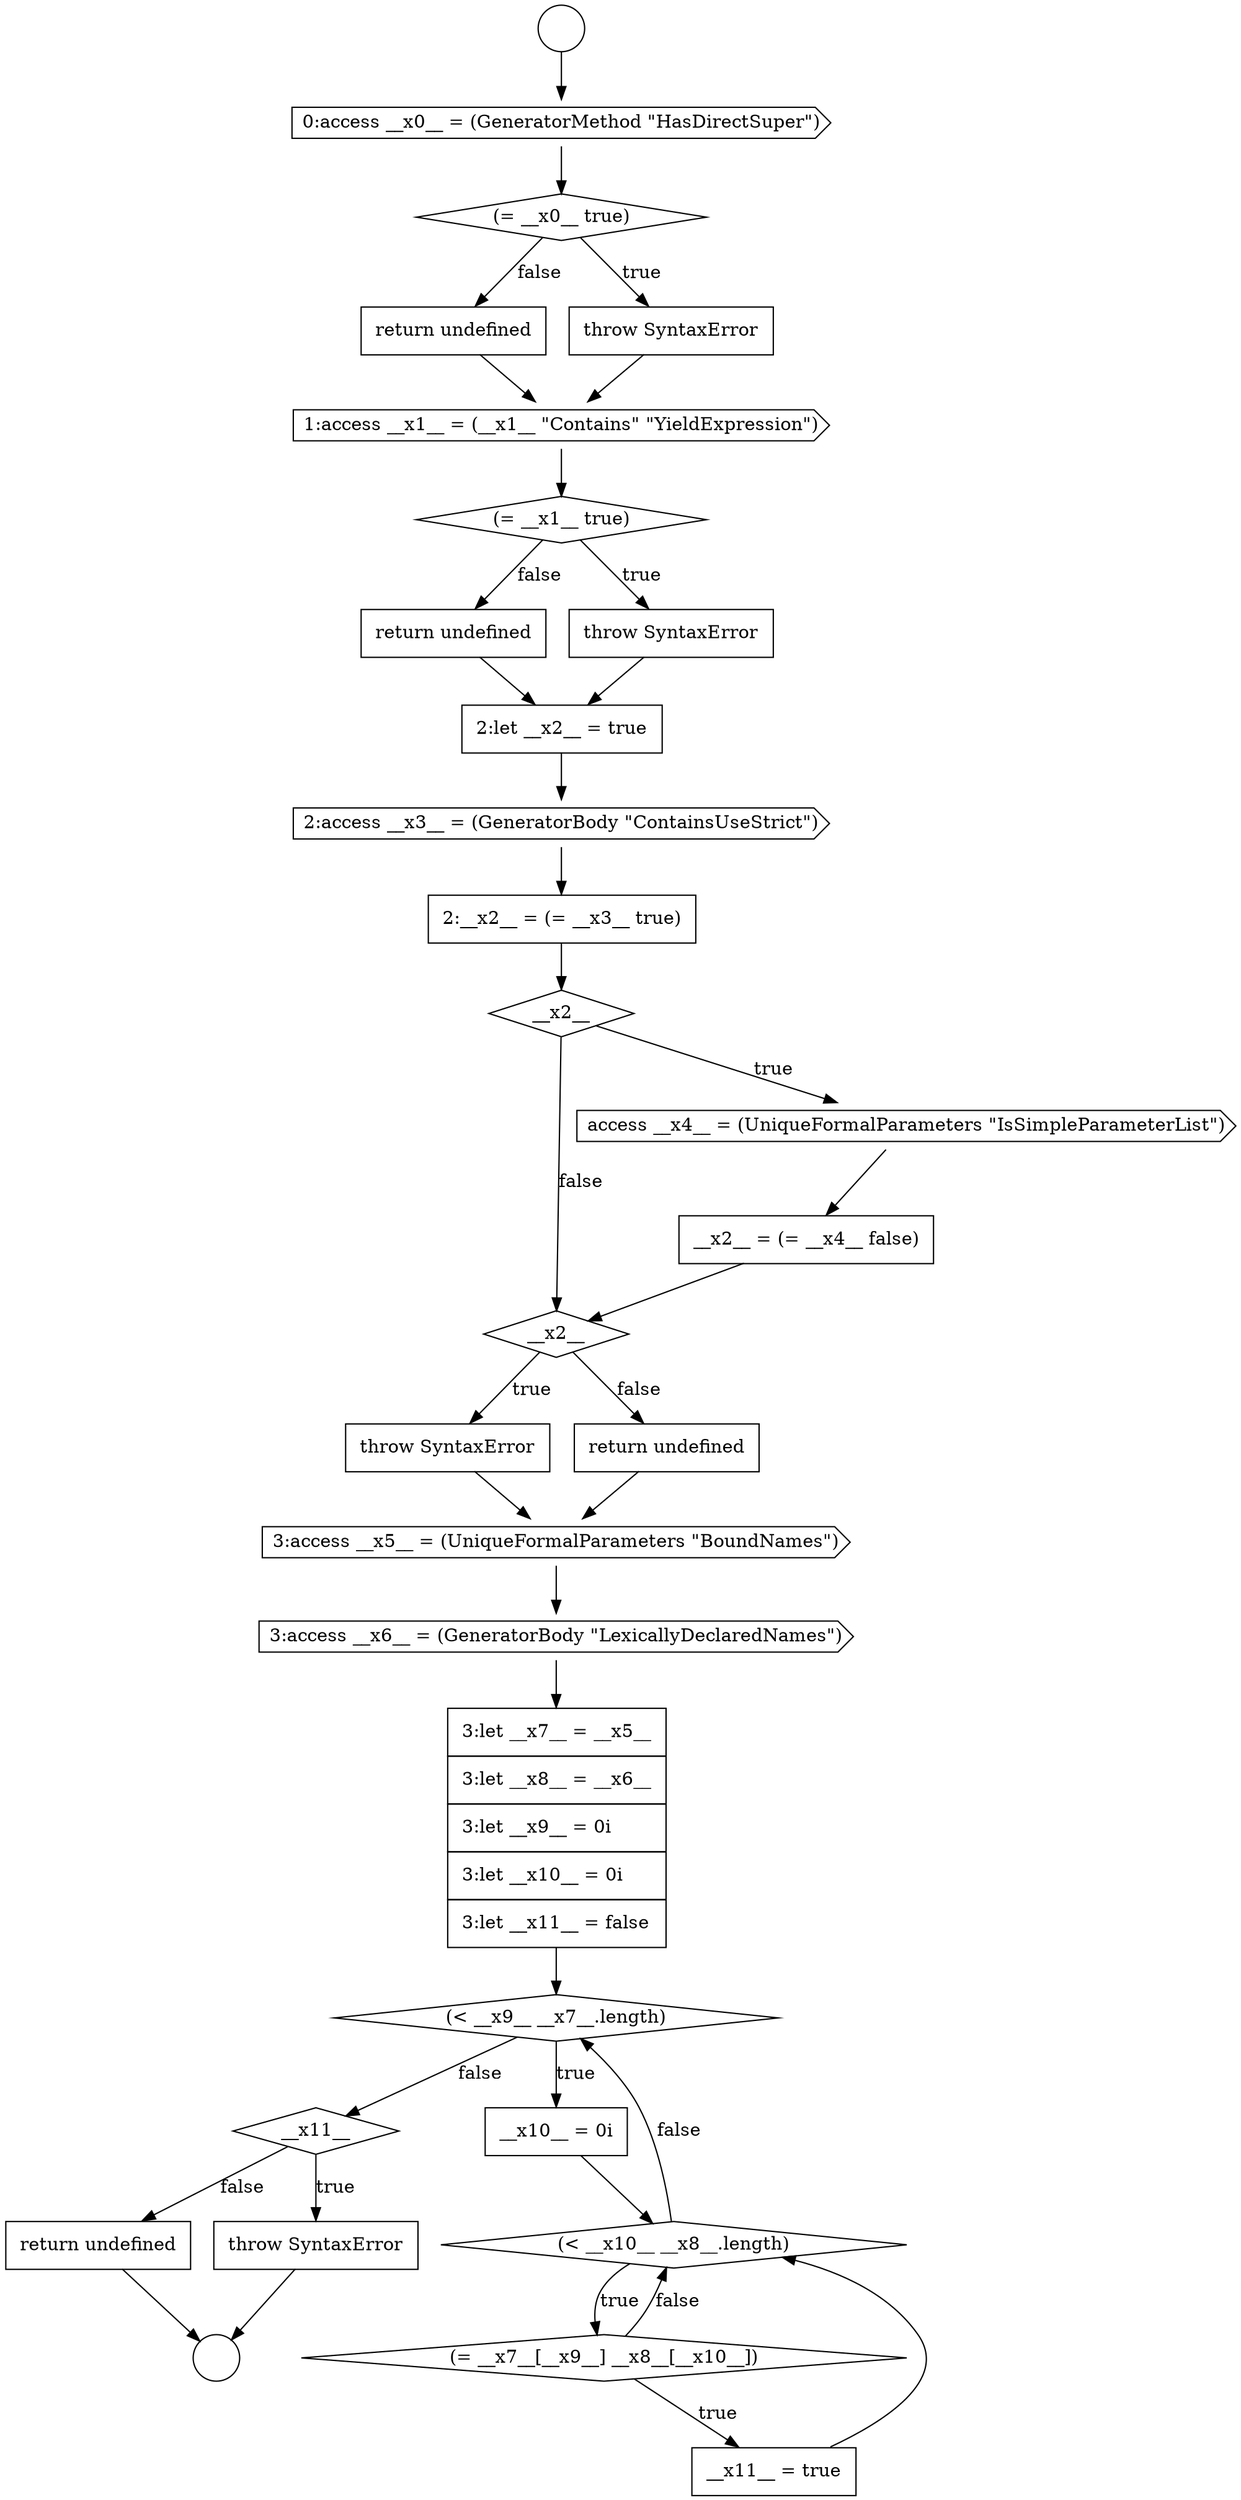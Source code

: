 digraph {
  node19726 [shape=diamond, label=<<font color="black">__x2__</font>> color="black" fillcolor="white" style=filled]
  node19713 [shape=diamond, label=<<font color="black">(= __x0__ true)</font>> color="black" fillcolor="white" style=filled]
  node19722 [shape=none, margin=0, label=<<font color="black">
    <table border="0" cellborder="1" cellspacing="0" cellpadding="10">
      <tr><td align="left">2:__x2__ = (= __x3__ true)</td></tr>
    </table>
  </font>> color="black" fillcolor="white" style=filled]
  node19732 [shape=diamond, label=<<font color="black">(&lt; __x9__ __x7__.length)</font>> color="black" fillcolor="white" style=filled]
  node19710 [shape=circle label=" " color="black" fillcolor="white" style=filled]
  node19739 [shape=none, margin=0, label=<<font color="black">
    <table border="0" cellborder="1" cellspacing="0" cellpadding="10">
      <tr><td align="left">return undefined</td></tr>
    </table>
  </font>> color="black" fillcolor="white" style=filled]
  node19727 [shape=none, margin=0, label=<<font color="black">
    <table border="0" cellborder="1" cellspacing="0" cellpadding="10">
      <tr><td align="left">throw SyntaxError</td></tr>
    </table>
  </font>> color="black" fillcolor="white" style=filled]
  node19735 [shape=diamond, label=<<font color="black">(= __x7__[__x9__] __x8__[__x10__])</font>> color="black" fillcolor="white" style=filled]
  node19711 [shape=circle label=" " color="black" fillcolor="white" style=filled]
  node19723 [shape=diamond, label=<<font color="black">__x2__</font>> color="black" fillcolor="white" style=filled]
  node19728 [shape=none, margin=0, label=<<font color="black">
    <table border="0" cellborder="1" cellspacing="0" cellpadding="10">
      <tr><td align="left">return undefined</td></tr>
    </table>
  </font>> color="black" fillcolor="white" style=filled]
  node19715 [shape=none, margin=0, label=<<font color="black">
    <table border="0" cellborder="1" cellspacing="0" cellpadding="10">
      <tr><td align="left">return undefined</td></tr>
    </table>
  </font>> color="black" fillcolor="white" style=filled]
  node19737 [shape=diamond, label=<<font color="black">__x11__</font>> color="black" fillcolor="white" style=filled]
  node19734 [shape=diamond, label=<<font color="black">(&lt; __x10__ __x8__.length)</font>> color="black" fillcolor="white" style=filled]
  node19725 [shape=none, margin=0, label=<<font color="black">
    <table border="0" cellborder="1" cellspacing="0" cellpadding="10">
      <tr><td align="left">__x2__ = (= __x4__ false)</td></tr>
    </table>
  </font>> color="black" fillcolor="white" style=filled]
  node19738 [shape=none, margin=0, label=<<font color="black">
    <table border="0" cellborder="1" cellspacing="0" cellpadding="10">
      <tr><td align="left">throw SyntaxError</td></tr>
    </table>
  </font>> color="black" fillcolor="white" style=filled]
  node19721 [shape=cds, label=<<font color="black">2:access __x3__ = (GeneratorBody &quot;ContainsUseStrict&quot;)</font>> color="black" fillcolor="white" style=filled]
  node19730 [shape=cds, label=<<font color="black">3:access __x6__ = (GeneratorBody &quot;LexicallyDeclaredNames&quot;)</font>> color="black" fillcolor="white" style=filled]
  node19719 [shape=none, margin=0, label=<<font color="black">
    <table border="0" cellborder="1" cellspacing="0" cellpadding="10">
      <tr><td align="left">return undefined</td></tr>
    </table>
  </font>> color="black" fillcolor="white" style=filled]
  node19736 [shape=none, margin=0, label=<<font color="black">
    <table border="0" cellborder="1" cellspacing="0" cellpadding="10">
      <tr><td align="left">__x11__ = true</td></tr>
    </table>
  </font>> color="black" fillcolor="white" style=filled]
  node19717 [shape=diamond, label=<<font color="black">(= __x1__ true)</font>> color="black" fillcolor="white" style=filled]
  node19714 [shape=none, margin=0, label=<<font color="black">
    <table border="0" cellborder="1" cellspacing="0" cellpadding="10">
      <tr><td align="left">throw SyntaxError</td></tr>
    </table>
  </font>> color="black" fillcolor="white" style=filled]
  node19729 [shape=cds, label=<<font color="black">3:access __x5__ = (UniqueFormalParameters &quot;BoundNames&quot;)</font>> color="black" fillcolor="white" style=filled]
  node19716 [shape=cds, label=<<font color="black">1:access __x1__ = (__x1__ &quot;Contains&quot; &quot;YieldExpression&quot;)</font>> color="black" fillcolor="white" style=filled]
  node19731 [shape=none, margin=0, label=<<font color="black">
    <table border="0" cellborder="1" cellspacing="0" cellpadding="10">
      <tr><td align="left">3:let __x7__ = __x5__</td></tr>
      <tr><td align="left">3:let __x8__ = __x6__</td></tr>
      <tr><td align="left">3:let __x9__ = 0i</td></tr>
      <tr><td align="left">3:let __x10__ = 0i</td></tr>
      <tr><td align="left">3:let __x11__ = false</td></tr>
    </table>
  </font>> color="black" fillcolor="white" style=filled]
  node19724 [shape=cds, label=<<font color="black">access __x4__ = (UniqueFormalParameters &quot;IsSimpleParameterList&quot;)</font>> color="black" fillcolor="white" style=filled]
  node19712 [shape=cds, label=<<font color="black">0:access __x0__ = (GeneratorMethod &quot;HasDirectSuper&quot;)</font>> color="black" fillcolor="white" style=filled]
  node19718 [shape=none, margin=0, label=<<font color="black">
    <table border="0" cellborder="1" cellspacing="0" cellpadding="10">
      <tr><td align="left">throw SyntaxError</td></tr>
    </table>
  </font>> color="black" fillcolor="white" style=filled]
  node19720 [shape=none, margin=0, label=<<font color="black">
    <table border="0" cellborder="1" cellspacing="0" cellpadding="10">
      <tr><td align="left">2:let __x2__ = true</td></tr>
    </table>
  </font>> color="black" fillcolor="white" style=filled]
  node19733 [shape=none, margin=0, label=<<font color="black">
    <table border="0" cellborder="1" cellspacing="0" cellpadding="10">
      <tr><td align="left">__x10__ = 0i</td></tr>
    </table>
  </font>> color="black" fillcolor="white" style=filled]
  node19723 -> node19724 [label=<<font color="black">true</font>> color="black"]
  node19723 -> node19726 [label=<<font color="black">false</font>> color="black"]
  node19724 -> node19725 [ color="black"]
  node19731 -> node19732 [ color="black"]
  node19719 -> node19720 [ color="black"]
  node19728 -> node19729 [ color="black"]
  node19737 -> node19738 [label=<<font color="black">true</font>> color="black"]
  node19737 -> node19739 [label=<<font color="black">false</font>> color="black"]
  node19726 -> node19727 [label=<<font color="black">true</font>> color="black"]
  node19726 -> node19728 [label=<<font color="black">false</font>> color="black"]
  node19721 -> node19722 [ color="black"]
  node19717 -> node19718 [label=<<font color="black">true</font>> color="black"]
  node19717 -> node19719 [label=<<font color="black">false</font>> color="black"]
  node19715 -> node19716 [ color="black"]
  node19736 -> node19734 [ color="black"]
  node19716 -> node19717 [ color="black"]
  node19730 -> node19731 [ color="black"]
  node19739 -> node19711 [ color="black"]
  node19720 -> node19721 [ color="black"]
  node19727 -> node19729 [ color="black"]
  node19735 -> node19736 [label=<<font color="black">true</font>> color="black"]
  node19735 -> node19734 [label=<<font color="black">false</font>> color="black"]
  node19729 -> node19730 [ color="black"]
  node19710 -> node19712 [ color="black"]
  node19725 -> node19726 [ color="black"]
  node19718 -> node19720 [ color="black"]
  node19738 -> node19711 [ color="black"]
  node19732 -> node19733 [label=<<font color="black">true</font>> color="black"]
  node19732 -> node19737 [label=<<font color="black">false</font>> color="black"]
  node19714 -> node19716 [ color="black"]
  node19712 -> node19713 [ color="black"]
  node19713 -> node19714 [label=<<font color="black">true</font>> color="black"]
  node19713 -> node19715 [label=<<font color="black">false</font>> color="black"]
  node19733 -> node19734 [ color="black"]
  node19722 -> node19723 [ color="black"]
  node19734 -> node19735 [label=<<font color="black">true</font>> color="black"]
  node19734 -> node19732 [label=<<font color="black">false</font>> color="black"]
}
